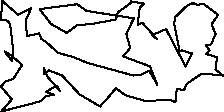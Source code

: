 unitsize(0.001cm);
// 23903.7
draw((1357,1905)--(1533,1780));
draw((1533,1780)--(1838,1732));
draw((1838,1732)--(2365,1649));
draw((2365,1649)--(2232,1374));
draw((2232,1374)--(2302,1127));
draw((2302,1127)--(2178,978));
draw((2178,978)--(2650,802));
draw((2650,802)--(2781,478));
draw((2781,478)--(2636,727));
draw((2636,727)--(2499,658));
draw((2499,658)--(2361,640));
draw((2361,640)--(1544,863));
draw((1544,863)--(1307,964));
draw((1307,964)--(1027,1041));
draw((1027,1041)--(826,1226));
draw((826,1226)--(737,1285));
draw((737,1285)--(693,1383));
draw((693,1383)--(482,1337));
draw((482,1337)--(457,1607));
draw((457,1607)--(554,1825));
draw((554,1825)--(323,1714));
draw((323,1714)--(43,1957));
draw((43,1957)--(22,1617));
draw((22,1617)--(138,1610));
draw((138,1610)--(185,1542));
draw((185,1542)--(234,1118));
draw((234,1118)--(219,898));
draw((219,898)--(86,1065));
draw((86,1065)--(192,1004));
draw((192,1004)--(396,828));
draw((396,828)--(242,584));
draw((242,584)--(99,536));
draw((99,536)--(40,462));
draw((40,462)--(14,454));
draw((14,454)--(213,220));
draw((213,220)--(29,6));
draw((29,6)--(721,186));
draw((721,186)--(805,272));
draw((805,272)--(960,303));
draw((960,303)--(913,317));
draw((913,317)--(812,351));
draw((812,351)--(1000,457));
draw((1000,457)--(1031,428));
draw((1031,428)--(1058,372));
draw((1058,372)--(834,629));
draw((834,629)--(779,777));
draw((779,777)--(781,671));
draw((781,671)--(868,731));
draw((868,731)--(1097,643));
draw((1097,643)--(1410,307));
draw((1410,307)--(1779,90));
draw((1779,90)--(1774,107));
draw((1774,107)--(1868,197));
draw((1868,197)--(2049,417));
draw((2049,417)--(2221,291));
draw((2221,291)--(2576,189));
draw((2576,189)--(2990,214));
draw((2990,214)--(3099,173));
draw((3099,173)--(3124,408));
draw((3124,408)--(3249,378));
draw((3249,378)--(3297,491));
draw((3297,491)--(3564,676));
draw((3564,676)--(3939,640));
draw((3939,640)--(3806,746));
draw((3806,746)--(3835,963));
draw((3835,963)--(3646,1018));
draw((3646,1018)--(3704,1082));
draw((3704,1082)--(3635,1174));
draw((3635,1174)--(3729,1188));
draw((3729,1188)--(3808,1375));
draw((3808,1375)--(3736,1542));
draw((3736,1542)--(3853,1712));
draw((3853,1712)--(3586,1909));
draw((3586,1909)--(3499,1885));
draw((3499,1885)--(3409,1917));
draw((3409,1917)--(3314,1881));
draw((3314,1881)--(3092,1668));
draw((3092,1668)--(3078,1541));
draw((3078,1541)--(3174,1064));
draw((3174,1064)--(3213,1085));
draw((3213,1085)--(3394,1028));
draw((3394,1028)--(3278,799));
draw((3278,799)--(2933,1459));
draw((2933,1459)--(2687,1353));
draw((2687,1353)--(2773,1286));
draw((2773,1286)--(2513,1572));
draw((2513,1572)--(2433,1538));
draw((2433,1538)--(2469,1838));
draw((2469,1838)--(2552,1909));
draw((2552,1909)--(2312,1949));
draw((2312,1949)--(2318,1925));
draw((2318,1925)--(2082,1753));
draw((2082,1753)--(2048,1628));
draw((2048,1628)--(1660,1556));
draw((1660,1556)--(1362,1526));
draw((1362,1526)--(1183,1391));
draw((1183,1391)--(901,1552));
draw((901,1552)--(705,1812));
draw((705,1812)--(1327,1893));
draw((1327,1893)--(1357,1905));

